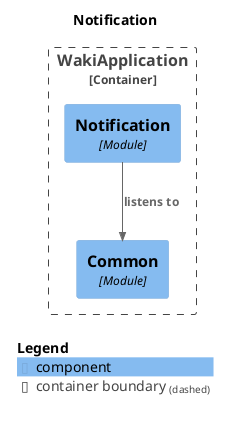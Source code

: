 @startuml
set separator none
title Notification

top to bottom direction

!include <C4/C4>
!include <C4/C4_Context>
!include <C4/C4_Component>

Container_Boundary("WakiApplication.WakiApplication_boundary", "WakiApplication", $tags="") {
  Component(WakiApplication.WakiApplication.Notification, "Notification", $techn="Module", $descr="", $tags="", $link="")
  Component(WakiApplication.WakiApplication.Common, "Common", $techn="Module", $descr="", $tags="", $link="")
}

Rel(WakiApplication.WakiApplication.Notification, WakiApplication.WakiApplication.Common, "listens to", $techn="", $tags="", $link="")

SHOW_LEGEND(true)
@enduml